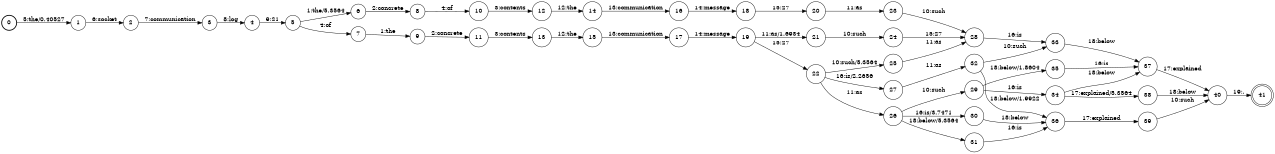 digraph FST {
rankdir = LR;
size = "8.5,11";
label = "";
center = 1;
orientation = Portrait;
ranksep = "0.4";
nodesep = "0.25";
0 [label = "0", shape = circle, style = bold, fontsize = 14]
	0 -> 1 [label = "5:the/0.40527", fontsize = 14];
1 [label = "1", shape = circle, style = solid, fontsize = 14]
	1 -> 2 [label = "6:socket", fontsize = 14];
2 [label = "2", shape = circle, style = solid, fontsize = 14]
	2 -> 3 [label = "7:communication", fontsize = 14];
3 [label = "3", shape = circle, style = solid, fontsize = 14]
	3 -> 4 [label = "8:log", fontsize = 14];
4 [label = "4", shape = circle, style = solid, fontsize = 14]
	4 -> 5 [label = "9:21", fontsize = 14];
5 [label = "5", shape = circle, style = solid, fontsize = 14]
	5 -> 7 [label = "4:of", fontsize = 14];
	5 -> 6 [label = "1:the/5.3564", fontsize = 14];
6 [label = "6", shape = circle, style = solid, fontsize = 14]
	6 -> 8 [label = "2:concrete", fontsize = 14];
7 [label = "7", shape = circle, style = solid, fontsize = 14]
	7 -> 9 [label = "1:the", fontsize = 14];
8 [label = "8", shape = circle, style = solid, fontsize = 14]
	8 -> 10 [label = "4:of", fontsize = 14];
9 [label = "9", shape = circle, style = solid, fontsize = 14]
	9 -> 11 [label = "2:concrete", fontsize = 14];
10 [label = "10", shape = circle, style = solid, fontsize = 14]
	10 -> 12 [label = "3:contents", fontsize = 14];
11 [label = "11", shape = circle, style = solid, fontsize = 14]
	11 -> 13 [label = "3:contents", fontsize = 14];
12 [label = "12", shape = circle, style = solid, fontsize = 14]
	12 -> 14 [label = "12:the", fontsize = 14];
13 [label = "13", shape = circle, style = solid, fontsize = 14]
	13 -> 15 [label = "12:the", fontsize = 14];
14 [label = "14", shape = circle, style = solid, fontsize = 14]
	14 -> 16 [label = "13:communication", fontsize = 14];
15 [label = "15", shape = circle, style = solid, fontsize = 14]
	15 -> 17 [label = "13:communication", fontsize = 14];
16 [label = "16", shape = circle, style = solid, fontsize = 14]
	16 -> 18 [label = "14:message", fontsize = 14];
17 [label = "17", shape = circle, style = solid, fontsize = 14]
	17 -> 19 [label = "14:message", fontsize = 14];
18 [label = "18", shape = circle, style = solid, fontsize = 14]
	18 -> 20 [label = "15:27", fontsize = 14];
19 [label = "19", shape = circle, style = solid, fontsize = 14]
	19 -> 21 [label = "11:as/1.6934", fontsize = 14];
	19 -> 22 [label = "15:27", fontsize = 14];
20 [label = "20", shape = circle, style = solid, fontsize = 14]
	20 -> 23 [label = "11:as", fontsize = 14];
21 [label = "21", shape = circle, style = solid, fontsize = 14]
	21 -> 24 [label = "10:such", fontsize = 14];
22 [label = "22", shape = circle, style = solid, fontsize = 14]
	22 -> 25 [label = "10:such/5.3564", fontsize = 14];
	22 -> 26 [label = "11:as", fontsize = 14];
	22 -> 27 [label = "16:is/2.2656", fontsize = 14];
23 [label = "23", shape = circle, style = solid, fontsize = 14]
	23 -> 28 [label = "10:such", fontsize = 14];
24 [label = "24", shape = circle, style = solid, fontsize = 14]
	24 -> 28 [label = "15:27", fontsize = 14];
25 [label = "25", shape = circle, style = solid, fontsize = 14]
	25 -> 28 [label = "11:as", fontsize = 14];
26 [label = "26", shape = circle, style = solid, fontsize = 14]
	26 -> 29 [label = "10:such", fontsize = 14];
	26 -> 30 [label = "16:is/3.7471", fontsize = 14];
	26 -> 31 [label = "18:below/5.3564", fontsize = 14];
27 [label = "27", shape = circle, style = solid, fontsize = 14]
	27 -> 32 [label = "11:as", fontsize = 14];
28 [label = "28", shape = circle, style = solid, fontsize = 14]
	28 -> 33 [label = "16:is", fontsize = 14];
29 [label = "29", shape = circle, style = solid, fontsize = 14]
	29 -> 34 [label = "16:is", fontsize = 14];
	29 -> 35 [label = "18:below/1.8604", fontsize = 14];
30 [label = "30", shape = circle, style = solid, fontsize = 14]
	30 -> 36 [label = "18:below", fontsize = 14];
31 [label = "31", shape = circle, style = solid, fontsize = 14]
	31 -> 36 [label = "16:is", fontsize = 14];
32 [label = "32", shape = circle, style = solid, fontsize = 14]
	32 -> 33 [label = "10:such", fontsize = 14];
	32 -> 36 [label = "18:below/1.9922", fontsize = 14];
33 [label = "33", shape = circle, style = solid, fontsize = 14]
	33 -> 37 [label = "18:below", fontsize = 14];
34 [label = "34", shape = circle, style = solid, fontsize = 14]
	34 -> 38 [label = "17:explained/5.3564", fontsize = 14];
	34 -> 37 [label = "18:below", fontsize = 14];
35 [label = "35", shape = circle, style = solid, fontsize = 14]
	35 -> 37 [label = "16:is", fontsize = 14];
36 [label = "36", shape = circle, style = solid, fontsize = 14]
	36 -> 39 [label = "17:explained", fontsize = 14];
37 [label = "37", shape = circle, style = solid, fontsize = 14]
	37 -> 40 [label = "17:explained", fontsize = 14];
38 [label = "38", shape = circle, style = solid, fontsize = 14]
	38 -> 40 [label = "18:below", fontsize = 14];
39 [label = "39", shape = circle, style = solid, fontsize = 14]
	39 -> 40 [label = "10:such", fontsize = 14];
40 [label = "40", shape = circle, style = solid, fontsize = 14]
	40 -> 41 [label = "19:.", fontsize = 14];
41 [label = "41", shape = doublecircle, style = solid, fontsize = 14]
}
